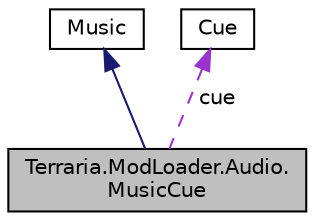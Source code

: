digraph "Terraria.ModLoader.Audio.MusicCue"
{
 // LATEX_PDF_SIZE
  edge [fontname="Helvetica",fontsize="10",labelfontname="Helvetica",labelfontsize="10"];
  node [fontname="Helvetica",fontsize="10",shape=record];
  Node1 [label="Terraria.ModLoader.Audio.\lMusicCue",height=0.2,width=0.4,color="black", fillcolor="grey75", style="filled", fontcolor="black",tooltip=" "];
  Node2 -> Node1 [dir="back",color="midnightblue",fontsize="10",style="solid",fontname="Helvetica"];
  Node2 [label="Music",height=0.2,width=0.4,color="black", fillcolor="white", style="filled",URL="$class_terraria_1_1_mod_loader_1_1_audio_1_1_music.html",tooltip=" "];
  Node3 -> Node1 [dir="back",color="darkorchid3",fontsize="10",style="dashed",label=" cue" ,fontname="Helvetica"];
  Node3 [label="Cue",height=0.2,width=0.4,color="black", fillcolor="white", style="filled",tooltip=" "];
}
